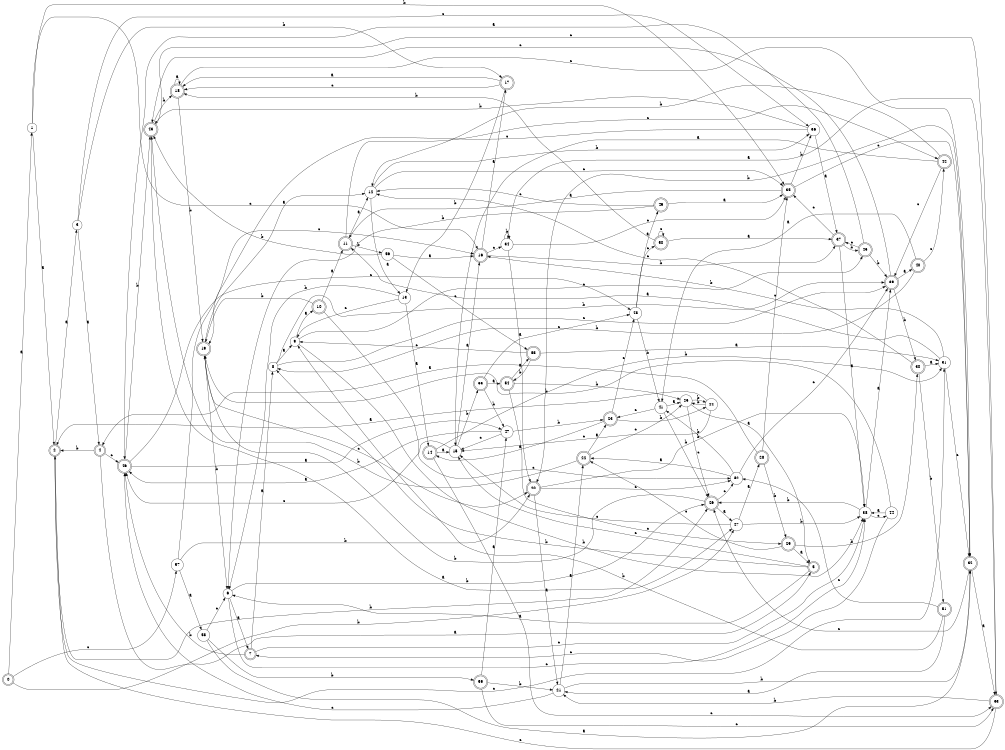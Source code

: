 digraph n48_6 {
__start0 [label="" shape="none"];

rankdir=LR;
size="8,5";

s0 [style="rounded,filled", color="black", fillcolor="white" shape="doublecircle", label="0"];
s1 [style="filled", color="black", fillcolor="white" shape="circle", label="1"];
s2 [style="rounded,filled", color="black", fillcolor="white" shape="doublecircle", label="2"];
s3 [style="filled", color="black", fillcolor="white" shape="circle", label="3"];
s4 [style="rounded,filled", color="black", fillcolor="white" shape="doublecircle", label="4"];
s5 [style="rounded,filled", color="black", fillcolor="white" shape="doublecircle", label="5"];
s6 [style="filled", color="black", fillcolor="white" shape="circle", label="6"];
s7 [style="rounded,filled", color="black", fillcolor="white" shape="doublecircle", label="7"];
s8 [style="filled", color="black", fillcolor="white" shape="circle", label="8"];
s9 [style="filled", color="black", fillcolor="white" shape="circle", label="9"];
s10 [style="rounded,filled", color="black", fillcolor="white" shape="doublecircle", label="10"];
s11 [style="rounded,filled", color="black", fillcolor="white" shape="doublecircle", label="11"];
s12 [style="filled", color="black", fillcolor="white" shape="circle", label="12"];
s13 [style="filled", color="black", fillcolor="white" shape="circle", label="13"];
s14 [style="rounded,filled", color="black", fillcolor="white" shape="doublecircle", label="14"];
s15 [style="filled", color="black", fillcolor="white" shape="circle", label="15"];
s16 [style="rounded,filled", color="black", fillcolor="white" shape="doublecircle", label="16"];
s17 [style="rounded,filled", color="black", fillcolor="white" shape="doublecircle", label="17"];
s18 [style="rounded,filled", color="black", fillcolor="white" shape="doublecircle", label="18"];
s19 [style="rounded,filled", color="black", fillcolor="white" shape="doublecircle", label="19"];
s20 [style="rounded,filled", color="black", fillcolor="white" shape="doublecircle", label="20"];
s21 [style="filled", color="black", fillcolor="white" shape="circle", label="21"];
s22 [style="rounded,filled", color="black", fillcolor="white" shape="doublecircle", label="22"];
s23 [style="rounded,filled", color="black", fillcolor="white" shape="doublecircle", label="23"];
s24 [style="filled", color="black", fillcolor="white" shape="circle", label="24"];
s25 [style="filled", color="black", fillcolor="white" shape="circle", label="25"];
s26 [style="rounded,filled", color="black", fillcolor="white" shape="doublecircle", label="26"];
s27 [style="filled", color="black", fillcolor="white" shape="circle", label="27"];
s28 [style="rounded,filled", color="black", fillcolor="white" shape="doublecircle", label="28"];
s29 [style="rounded,filled", color="black", fillcolor="white" shape="doublecircle", label="29"];
s30 [style="rounded,filled", color="black", fillcolor="white" shape="doublecircle", label="30"];
s31 [style="filled", color="black", fillcolor="white" shape="circle", label="31"];
s32 [style="rounded,filled", color="black", fillcolor="white" shape="doublecircle", label="32"];
s33 [style="rounded,filled", color="black", fillcolor="white" shape="doublecircle", label="33"];
s34 [style="filled", color="black", fillcolor="white" shape="circle", label="34"];
s35 [style="rounded,filled", color="black", fillcolor="white" shape="doublecircle", label="35"];
s36 [style="filled", color="black", fillcolor="white" shape="circle", label="36"];
s37 [style="rounded,filled", color="black", fillcolor="white" shape="doublecircle", label="37"];
s38 [style="filled", color="black", fillcolor="white" shape="circle", label="38"];
s39 [style="rounded,filled", color="black", fillcolor="white" shape="doublecircle", label="39"];
s40 [style="rounded,filled", color="black", fillcolor="white" shape="doublecircle", label="40"];
s41 [style="filled", color="black", fillcolor="white" shape="circle", label="41"];
s42 [style="rounded,filled", color="black", fillcolor="white" shape="doublecircle", label="42"];
s43 [style="rounded,filled", color="black", fillcolor="white" shape="doublecircle", label="43"];
s44 [style="filled", color="black", fillcolor="white" shape="circle", label="44"];
s45 [style="rounded,filled", color="black", fillcolor="white" shape="doublecircle", label="45"];
s46 [style="rounded,filled", color="black", fillcolor="white" shape="doublecircle", label="46"];
s47 [style="filled", color="black", fillcolor="white" shape="circle", label="47"];
s48 [style="filled", color="black", fillcolor="white" shape="circle", label="48"];
s49 [style="rounded,filled", color="black", fillcolor="white" shape="doublecircle", label="49"];
s50 [style="rounded,filled", color="black", fillcolor="white" shape="doublecircle", label="50"];
s51 [style="rounded,filled", color="black", fillcolor="white" shape="doublecircle", label="51"];
s52 [style="filled", color="black", fillcolor="white" shape="circle", label="52"];
s53 [style="rounded,filled", color="black", fillcolor="white" shape="doublecircle", label="53"];
s54 [style="rounded,filled", color="black", fillcolor="white" shape="doublecircle", label="54"];
s55 [style="rounded,filled", color="black", fillcolor="white" shape="doublecircle", label="55"];
s56 [style="filled", color="black", fillcolor="white" shape="circle", label="56"];
s57 [style="filled", color="black", fillcolor="white" shape="circle", label="57"];
s58 [style="filled", color="black", fillcolor="white" shape="circle", label="58"];
s59 [style="rounded,filled", color="black", fillcolor="white" shape="doublecircle", label="59"];
s0 -> s1 [label="a"];
s0 -> s27 [label="b"];
s0 -> s57 [label="c"];
s1 -> s2 [label="a"];
s1 -> s35 [label="b"];
s1 -> s16 [label="c"];
s2 -> s3 [label="a"];
s2 -> s26 [label="b"];
s2 -> s31 [label="c"];
s3 -> s4 [label="a"];
s3 -> s17 [label="b"];
s3 -> s36 [label="c"];
s4 -> s5 [label="a"];
s4 -> s2 [label="b"];
s4 -> s46 [label="c"];
s5 -> s6 [label="a"];
s5 -> s8 [label="b"];
s5 -> s15 [label="c"];
s6 -> s7 [label="a"];
s6 -> s26 [label="b"];
s6 -> s38 [label="c"];
s7 -> s8 [label="a"];
s7 -> s46 [label="b"];
s7 -> s38 [label="c"];
s8 -> s9 [label="a"];
s8 -> s39 [label="b"];
s8 -> s39 [label="c"];
s9 -> s10 [label="a"];
s9 -> s38 [label="b"];
s9 -> s45 [label="c"];
s10 -> s11 [label="a"];
s10 -> s19 [label="b"];
s10 -> s52 [label="c"];
s11 -> s12 [label="a"];
s11 -> s56 [label="b"];
s11 -> s42 [label="c"];
s12 -> s13 [label="a"];
s12 -> s36 [label="b"];
s12 -> s35 [label="c"];
s13 -> s14 [label="a"];
s13 -> s6 [label="b"];
s13 -> s9 [label="c"];
s14 -> s15 [label="a"];
s14 -> s31 [label="b"];
s14 -> s33 [label="c"];
s15 -> s16 [label="a"];
s15 -> s53 [label="b"];
s15 -> s46 [label="c"];
s16 -> s17 [label="a"];
s16 -> s37 [label="b"];
s16 -> s34 [label="c"];
s17 -> s18 [label="a"];
s17 -> s13 [label="b"];
s17 -> s18 [label="c"];
s18 -> s18 [label="a"];
s18 -> s19 [label="b"];
s18 -> s32 [label="c"];
s19 -> s12 [label="a"];
s19 -> s6 [label="b"];
s19 -> s20 [label="c"];
s20 -> s21 [label="a"];
s20 -> s38 [label="b"];
s20 -> s52 [label="c"];
s21 -> s22 [label="a"];
s21 -> s32 [label="b"];
s21 -> s46 [label="c"];
s22 -> s23 [label="a"];
s22 -> s43 [label="b"];
s22 -> s25 [label="c"];
s23 -> s14 [label="a"];
s23 -> s24 [label="b"];
s23 -> s48 [label="c"];
s24 -> s2 [label="a"];
s24 -> s25 [label="b"];
s24 -> s15 [label="c"];
s25 -> s5 [label="a"];
s25 -> s24 [label="b"];
s25 -> s26 [label="c"];
s26 -> s27 [label="a"];
s26 -> s19 [label="b"];
s26 -> s52 [label="c"];
s27 -> s28 [label="a"];
s27 -> s38 [label="b"];
s27 -> s15 [label="c"];
s28 -> s4 [label="a"];
s28 -> s29 [label="b"];
s28 -> s35 [label="c"];
s29 -> s5 [label="a"];
s29 -> s30 [label="b"];
s29 -> s22 [label="c"];
s30 -> s31 [label="a"];
s30 -> s51 [label="b"];
s30 -> s12 [label="c"];
s31 -> s11 [label="a"];
s31 -> s16 [label="b"];
s31 -> s32 [label="c"];
s32 -> s33 [label="a"];
s32 -> s20 [label="b"];
s32 -> s26 [label="c"];
s33 -> s34 [label="a"];
s33 -> s21 [label="b"];
s33 -> s2 [label="c"];
s34 -> s20 [label="a"];
s34 -> s34 [label="b"];
s34 -> s35 [label="c"];
s35 -> s11 [label="a"];
s35 -> s36 [label="b"];
s35 -> s32 [label="c"];
s36 -> s37 [label="a"];
s36 -> s43 [label="b"];
s36 -> s19 [label="c"];
s37 -> s38 [label="a"];
s37 -> s45 [label="b"];
s37 -> s35 [label="c"];
s38 -> s39 [label="a"];
s38 -> s26 [label="b"];
s38 -> s44 [label="c"];
s39 -> s40 [label="a"];
s39 -> s30 [label="b"];
s39 -> s43 [label="c"];
s40 -> s41 [label="a"];
s40 -> s8 [label="b"];
s40 -> s42 [label="c"];
s41 -> s25 [label="a"];
s41 -> s26 [label="b"];
s41 -> s23 [label="c"];
s42 -> s15 [label="a"];
s42 -> s12 [label="b"];
s42 -> s39 [label="c"];
s43 -> s27 [label="a"];
s43 -> s18 [label="b"];
s43 -> s33 [label="c"];
s44 -> s38 [label="a"];
s44 -> s19 [label="b"];
s44 -> s7 [label="c"];
s45 -> s46 [label="a"];
s45 -> s39 [label="b"];
s45 -> s37 [label="c"];
s46 -> s47 [label="a"];
s46 -> s43 [label="b"];
s46 -> s48 [label="c"];
s47 -> s46 [label="a"];
s47 -> s23 [label="b"];
s47 -> s15 [label="c"];
s48 -> s49 [label="a"];
s48 -> s41 [label="b"];
s48 -> s50 [label="c"];
s49 -> s35 [label="a"];
s49 -> s6 [label="b"];
s49 -> s12 [label="c"];
s50 -> s37 [label="a"];
s50 -> s18 [label="b"];
s50 -> s50 [label="c"];
s51 -> s21 [label="a"];
s51 -> s9 [label="b"];
s51 -> s52 [label="c"];
s52 -> s22 [label="a"];
s52 -> s41 [label="b"];
s52 -> s39 [label="c"];
s53 -> s54 [label="a"];
s53 -> s47 [label="b"];
s53 -> s48 [label="c"];
s54 -> s55 [label="a"];
s54 -> s25 [label="b"];
s54 -> s29 [label="c"];
s55 -> s31 [label="a"];
s55 -> s54 [label="b"];
s55 -> s9 [label="c"];
s56 -> s16 [label="a"];
s56 -> s43 [label="b"];
s56 -> s55 [label="c"];
s57 -> s58 [label="a"];
s57 -> s20 [label="b"];
s57 -> s16 [label="c"];
s58 -> s32 [label="a"];
s58 -> s59 [label="b"];
s58 -> s6 [label="c"];
s59 -> s47 [label="a"];
s59 -> s21 [label="b"];
s59 -> s33 [label="c"];

}